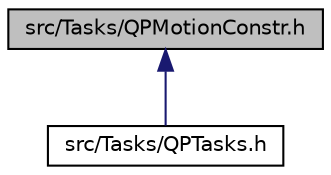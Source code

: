 digraph "src/Tasks/QPMotionConstr.h"
{
 // LATEX_PDF_SIZE
  edge [fontname="Helvetica",fontsize="10",labelfontname="Helvetica",labelfontsize="10"];
  node [fontname="Helvetica",fontsize="10",shape=record];
  Node1 [label="src/Tasks/QPMotionConstr.h",height=0.2,width=0.4,color="black", fillcolor="grey75", style="filled", fontcolor="black",tooltip=" "];
  Node1 -> Node2 [dir="back",color="midnightblue",fontsize="10",style="solid",fontname="Helvetica"];
  Node2 [label="src/Tasks/QPTasks.h",height=0.2,width=0.4,color="black", fillcolor="white", style="filled",URL="$QPTasks_8h.html",tooltip=" "];
}
